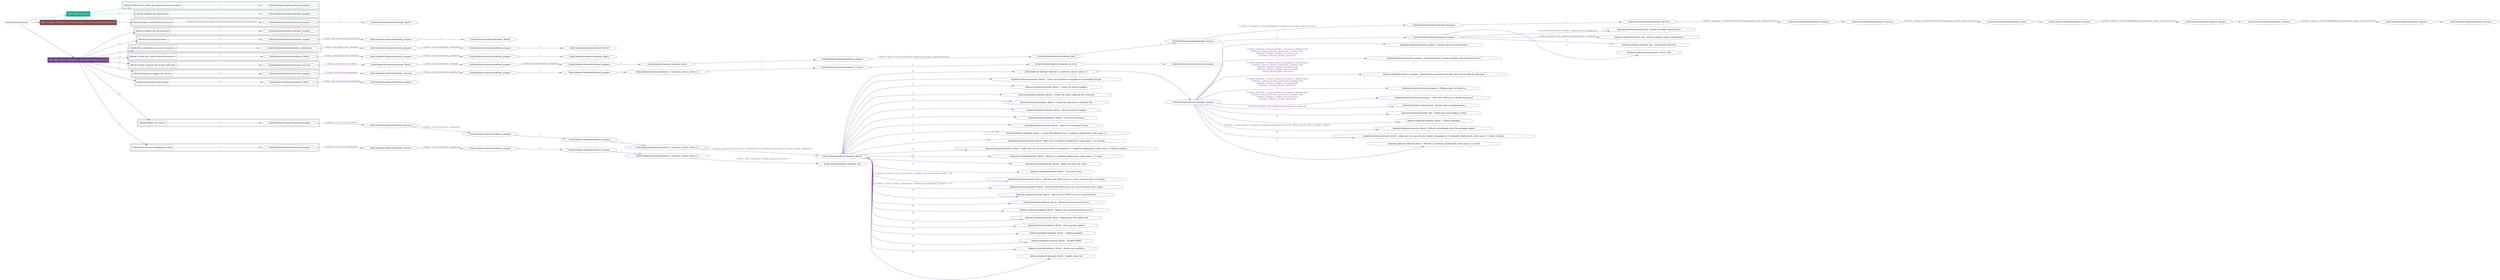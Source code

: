 digraph {
	graph [concentrate=true ordering=in rankdir=LR ratio=fill]
	edge [esep=5 sep=10]
	"kubeinit/playbook.yml" [id=root_node style=dotted]
	play_6e922976 [label="Play: Initial setup (1)" color="#20ac8f" fontcolor="#ffffff" id=play_6e922976 shape=box style=filled tooltip=localhost]
	"kubeinit/playbook.yml" -> play_6e922976 [label="1 " color="#20ac8f" fontcolor="#20ac8f" id=edge_99ef2853 labeltooltip="1 " tooltip="1 "]
	subgraph "kubeinit.kubeinit.kubeinit_prepare" {
		role_943be19f [label="[role] kubeinit.kubeinit.kubeinit_prepare" color="#20ac8f" id=role_943be19f tooltip="kubeinit.kubeinit.kubeinit_prepare"]
	}
	subgraph "kubeinit.kubeinit.kubeinit_prepare" {
		role_2e7839a4 [label="[role] kubeinit.kubeinit.kubeinit_prepare" color="#20ac8f" id=role_2e7839a4 tooltip="kubeinit.kubeinit.kubeinit_prepare"]
	}
	subgraph "Play: Initial setup (1)" {
		play_6e922976 -> block_184751eb [label=1 color="#20ac8f" fontcolor="#20ac8f" id=edge_eb01bc62 labeltooltip=1 tooltip=1]
		subgraph cluster_block_184751eb {
			block_184751eb [label="[block] Gather facts about the deployment environment" color="#20ac8f" id=block_184751eb labeltooltip="Gather facts about the deployment environment" shape=box tooltip="Gather facts about the deployment environment"]
			block_184751eb -> role_943be19f [label="1 " color="#20ac8f" fontcolor="#20ac8f" id=edge_c6c9b886 labeltooltip="1 " tooltip="1 "]
		}
		play_6e922976 -> block_77b55faa [label=2 color="#20ac8f" fontcolor="#20ac8f" id=edge_4e0ccf25 labeltooltip=2 tooltip=2]
		subgraph cluster_block_77b55faa {
			block_77b55faa [label="[block] Prepare the hypervisors" color="#20ac8f" id=block_77b55faa labeltooltip="Prepare the hypervisors" shape=box tooltip="Prepare the hypervisors"]
			block_77b55faa -> role_2e7839a4 [label="1 " color="#20ac8f" fontcolor="#20ac8f" id=edge_645a865d labeltooltip="1 " tooltip="1 "]
		}
	}
	play_196e9cfd [label="Play: Prepare all hypervisor hosts to deploy service and cluster nodes (0)" color="#844849" fontcolor="#ffffff" id=play_196e9cfd shape=box style=filled tooltip="Play: Prepare all hypervisor hosts to deploy service and cluster nodes (0)"]
	"kubeinit/playbook.yml" -> play_196e9cfd [label="2 " color="#844849" fontcolor="#844849" id=edge_38e493a5 labeltooltip="2 " tooltip="2 "]
	subgraph "kubeinit.kubeinit.kubeinit_libvirt" {
		role_e6c2c288 [label="[role] kubeinit.kubeinit.kubeinit_libvirt" color="#844849" id=role_e6c2c288 tooltip="kubeinit.kubeinit.kubeinit_libvirt"]
	}
	subgraph "kubeinit.kubeinit.kubeinit_prepare" {
		role_31241cce [label="[role] kubeinit.kubeinit.kubeinit_prepare" color="#844849" id=role_31241cce tooltip="kubeinit.kubeinit.kubeinit_prepare"]
		role_31241cce -> role_e6c2c288 [label="1 " color="#844849" fontcolor="#844849" id=edge_aadf2772 labeltooltip="1 " tooltip="1 "]
	}
	subgraph "Play: Prepare all hypervisor hosts to deploy service and cluster nodes (0)" {
		play_196e9cfd -> block_b2a667b3 [label=1 color="#844849" fontcolor="#844849" id=edge_8109d5ec labeltooltip=1 tooltip=1]
		subgraph cluster_block_b2a667b3 {
			block_b2a667b3 [label="[block] Prepare individual hypervisors" color="#844849" id=block_b2a667b3 labeltooltip="Prepare individual hypervisors" shape=box tooltip="Prepare individual hypervisors"]
			block_b2a667b3 -> role_31241cce [label="1 [when: inventory_hostname in hostvars['kubeinit-facts'].hypervisors]" color="#844849" fontcolor="#844849" id=edge_a0a4d780 labeltooltip="1 [when: inventory_hostname in hostvars['kubeinit-facts'].hypervisors]" tooltip="1 [when: inventory_hostname in hostvars['kubeinit-facts'].hypervisors]"]
		}
	}
	play_c7e87108 [label="Play: Run cluster deployment on prepared hypervisors (1)" color="#6e428a" fontcolor="#ffffff" id=play_c7e87108 shape=box style=filled tooltip=localhost]
	"kubeinit/playbook.yml" -> play_c7e87108 [label="3 " color="#6e428a" fontcolor="#6e428a" id=edge_8cef19cc labeltooltip="3 " tooltip="3 "]
	subgraph "kubeinit.kubeinit.kubeinit_prepare" {
		role_848f9ad0 [label="[role] kubeinit.kubeinit.kubeinit_prepare" color="#6e428a" id=role_848f9ad0 tooltip="kubeinit.kubeinit.kubeinit_prepare"]
	}
	subgraph "kubeinit.kubeinit.kubeinit_libvirt" {
		role_c608c133 [label="[role] kubeinit.kubeinit.kubeinit_libvirt" color="#6e428a" id=role_c608c133 tooltip="kubeinit.kubeinit.kubeinit_libvirt"]
	}
	subgraph "kubeinit.kubeinit.kubeinit_prepare" {
		role_453f2c9b [label="[role] kubeinit.kubeinit.kubeinit_prepare" color="#6e428a" id=role_453f2c9b tooltip="kubeinit.kubeinit.kubeinit_prepare"]
		role_453f2c9b -> role_c608c133 [label="1 " color="#6e428a" fontcolor="#6e428a" id=edge_225deff1 labeltooltip="1 " tooltip="1 "]
	}
	subgraph "kubeinit.kubeinit.kubeinit_prepare" {
		role_f328901e [label="[role] kubeinit.kubeinit.kubeinit_prepare" color="#6e428a" id=role_f328901e tooltip="kubeinit.kubeinit.kubeinit_prepare"]
		role_f328901e -> role_453f2c9b [label="1 [when: not environment_prepared]" color="#6e428a" fontcolor="#6e428a" id=edge_f227ac38 labeltooltip="1 [when: not environment_prepared]" tooltip="1 [when: not environment_prepared]"]
	}
	subgraph "kubeinit.kubeinit.kubeinit_libvirt" {
		role_19a63e91 [label="[role] kubeinit.kubeinit.kubeinit_libvirt" color="#6e428a" id=role_19a63e91 tooltip="kubeinit.kubeinit.kubeinit_libvirt"]
	}
	subgraph "kubeinit.kubeinit.kubeinit_prepare" {
		role_8d9b58c1 [label="[role] kubeinit.kubeinit.kubeinit_prepare" color="#6e428a" id=role_8d9b58c1 tooltip="kubeinit.kubeinit.kubeinit_prepare"]
		role_8d9b58c1 -> role_19a63e91 [label="1 " color="#6e428a" fontcolor="#6e428a" id=edge_55e77f95 labeltooltip="1 " tooltip="1 "]
	}
	subgraph "kubeinit.kubeinit.kubeinit_prepare" {
		role_7139e989 [label="[role] kubeinit.kubeinit.kubeinit_prepare" color="#6e428a" id=role_7139e989 tooltip="kubeinit.kubeinit.kubeinit_prepare"]
		role_7139e989 -> role_8d9b58c1 [label="1 [when: not environment_prepared]" color="#6e428a" fontcolor="#6e428a" id=edge_f0a1022d labeltooltip="1 [when: not environment_prepared]" tooltip="1 [when: not environment_prepared]"]
	}
	subgraph "kubeinit.kubeinit.kubeinit_validations" {
		role_f25f749e [label="[role] kubeinit.kubeinit.kubeinit_validations" color="#6e428a" id=role_f25f749e tooltip="kubeinit.kubeinit.kubeinit_validations"]
		role_f25f749e -> role_7139e989 [label="1 [when: not hypervisors_cleaned]" color="#6e428a" fontcolor="#6e428a" id=edge_edf904a9 labeltooltip="1 [when: not hypervisors_cleaned]" tooltip="1 [when: not hypervisors_cleaned]"]
	}
	subgraph "kubeinit.kubeinit.kubeinit_libvirt" {
		role_01fcea4b [label="[role] kubeinit.kubeinit.kubeinit_libvirt" color="#6e428a" id=role_01fcea4b tooltip="kubeinit.kubeinit.kubeinit_libvirt"]
	}
	subgraph "kubeinit.kubeinit.kubeinit_prepare" {
		role_a10194c9 [label="[role] kubeinit.kubeinit.kubeinit_prepare" color="#6e428a" id=role_a10194c9 tooltip="kubeinit.kubeinit.kubeinit_prepare"]
		role_a10194c9 -> role_01fcea4b [label="1 " color="#6e428a" fontcolor="#6e428a" id=edge_93045a71 labeltooltip="1 " tooltip="1 "]
	}
	subgraph "kubeinit.kubeinit.kubeinit_prepare" {
		role_11a49ea3 [label="[role] kubeinit.kubeinit.kubeinit_prepare" color="#6e428a" id=role_11a49ea3 tooltip="kubeinit.kubeinit.kubeinit_prepare"]
		role_11a49ea3 -> role_a10194c9 [label="1 [when: not environment_prepared]" color="#6e428a" fontcolor="#6e428a" id=edge_7416976d labeltooltip="1 [when: not environment_prepared]" tooltip="1 [when: not environment_prepared]"]
	}
	subgraph "kubeinit.kubeinit.kubeinit_libvirt" {
		role_9e933ebf [label="[role] kubeinit.kubeinit.kubeinit_libvirt" color="#6e428a" id=role_9e933ebf tooltip="kubeinit.kubeinit.kubeinit_libvirt"]
		role_9e933ebf -> role_11a49ea3 [label="1 [when: not hypervisors_cleaned]" color="#6e428a" fontcolor="#6e428a" id=edge_f98d22d7 labeltooltip="1 [when: not hypervisors_cleaned]" tooltip="1 [when: not hypervisors_cleaned]"]
	}
	subgraph "kubeinit.kubeinit.kubeinit_services" {
		role_d06e2b2e [label="[role] kubeinit.kubeinit.kubeinit_services" color="#6e428a" id=role_d06e2b2e tooltip="kubeinit.kubeinit.kubeinit_services"]
	}
	subgraph "kubeinit.kubeinit.kubeinit_registry" {
		role_a69a74c1 [label="[role] kubeinit.kubeinit.kubeinit_registry" color="#6e428a" id=role_a69a74c1 tooltip="kubeinit.kubeinit.kubeinit_registry"]
		role_a69a74c1 -> role_d06e2b2e [label="1 " color="#6e428a" fontcolor="#6e428a" id=edge_e9377030 labeltooltip="1 " tooltip="1 "]
	}
	subgraph "kubeinit.kubeinit.kubeinit_services" {
		role_d280a443 [label="[role] kubeinit.kubeinit.kubeinit_services" color="#6e428a" id=role_d280a443 tooltip="kubeinit.kubeinit.kubeinit_services"]
		role_d280a443 -> role_a69a74c1 [label="1 [when: 'registry' in hostvars[kubeinit_deployment_node_name].services]" color="#6e428a" fontcolor="#6e428a" id=edge_a4d29993 labeltooltip="1 [when: 'registry' in hostvars[kubeinit_deployment_node_name].services]" tooltip="1 [when: 'registry' in hostvars[kubeinit_deployment_node_name].services]"]
	}
	subgraph "kubeinit.kubeinit.kubeinit_apache" {
		role_dd4d7d06 [label="[role] kubeinit.kubeinit.kubeinit_apache" color="#6e428a" id=role_dd4d7d06 tooltip="kubeinit.kubeinit.kubeinit_apache"]
		role_dd4d7d06 -> role_d280a443 [label="1 " color="#6e428a" fontcolor="#6e428a" id=edge_dbf144b7 labeltooltip="1 " tooltip="1 "]
	}
	subgraph "kubeinit.kubeinit.kubeinit_services" {
		role_0b555bf0 [label="[role] kubeinit.kubeinit.kubeinit_services" color="#6e428a" id=role_0b555bf0 tooltip="kubeinit.kubeinit.kubeinit_services"]
		role_0b555bf0 -> role_dd4d7d06 [label="1 [when: 'apache' in hostvars[kubeinit_deployment_node_name].services]" color="#6e428a" fontcolor="#6e428a" id=edge_7f3354c1 labeltooltip="1 [when: 'apache' in hostvars[kubeinit_deployment_node_name].services]" tooltip="1 [when: 'apache' in hostvars[kubeinit_deployment_node_name].services]"]
	}
	subgraph "kubeinit.kubeinit.kubeinit_nexus" {
		role_80b5d943 [label="[role] kubeinit.kubeinit.kubeinit_nexus" color="#6e428a" id=role_80b5d943 tooltip="kubeinit.kubeinit.kubeinit_nexus"]
		role_80b5d943 -> role_0b555bf0 [label="1 " color="#6e428a" fontcolor="#6e428a" id=edge_7e706093 labeltooltip="1 " tooltip="1 "]
	}
	subgraph "kubeinit.kubeinit.kubeinit_services" {
		role_76536818 [label="[role] kubeinit.kubeinit.kubeinit_services" color="#6e428a" id=role_76536818 tooltip="kubeinit.kubeinit.kubeinit_services"]
		role_76536818 -> role_80b5d943 [label="1 [when: 'nexus' in hostvars[kubeinit_deployment_node_name].services]" color="#6e428a" fontcolor="#6e428a" id=edge_c98fe6f8 labeltooltip="1 [when: 'nexus' in hostvars[kubeinit_deployment_node_name].services]" tooltip="1 [when: 'nexus' in hostvars[kubeinit_deployment_node_name].services]"]
	}
	subgraph "kubeinit.kubeinit.kubeinit_haproxy" {
		role_89263b62 [label="[role] kubeinit.kubeinit.kubeinit_haproxy" color="#6e428a" id=role_89263b62 tooltip="kubeinit.kubeinit.kubeinit_haproxy"]
		role_89263b62 -> role_76536818 [label="1 " color="#6e428a" fontcolor="#6e428a" id=edge_af195d27 labeltooltip="1 " tooltip="1 "]
	}
	subgraph "kubeinit.kubeinit.kubeinit_services" {
		role_6e559a28 [label="[role] kubeinit.kubeinit.kubeinit_services" color="#6e428a" id=role_6e559a28 tooltip="kubeinit.kubeinit.kubeinit_services"]
		role_6e559a28 -> role_89263b62 [label="1 [when: 'haproxy' in hostvars[kubeinit_deployment_node_name].services]" color="#6e428a" fontcolor="#6e428a" id=edge_4938a8ca labeltooltip="1 [when: 'haproxy' in hostvars[kubeinit_deployment_node_name].services]" tooltip="1 [when: 'haproxy' in hostvars[kubeinit_deployment_node_name].services]"]
	}
	subgraph "kubeinit.kubeinit.kubeinit_dnsmasq" {
		role_83258e93 [label="[role] kubeinit.kubeinit.kubeinit_dnsmasq" color="#6e428a" id=role_83258e93 tooltip="kubeinit.kubeinit.kubeinit_dnsmasq"]
		role_83258e93 -> role_6e559a28 [label="1 " color="#6e428a" fontcolor="#6e428a" id=edge_22f54e9d labeltooltip="1 " tooltip="1 "]
	}
	subgraph "kubeinit.kubeinit.kubeinit_services" {
		role_9539c9f3 [label="[role] kubeinit.kubeinit.kubeinit_services" color="#6e428a" id=role_9539c9f3 tooltip="kubeinit.kubeinit.kubeinit_services"]
		role_9539c9f3 -> role_83258e93 [label="1 [when: 'dnsmasq' in hostvars[kubeinit_deployment_node_name].services]" color="#6e428a" fontcolor="#6e428a" id=edge_ce299367 labeltooltip="1 [when: 'dnsmasq' in hostvars[kubeinit_deployment_node_name].services]" tooltip="1 [when: 'dnsmasq' in hostvars[kubeinit_deployment_node_name].services]"]
	}
	subgraph "kubeinit.kubeinit.kubeinit_bind" {
		role_b2cd23a3 [label="[role] kubeinit.kubeinit.kubeinit_bind" color="#6e428a" id=role_b2cd23a3 tooltip="kubeinit.kubeinit.kubeinit_bind"]
		role_b2cd23a3 -> role_9539c9f3 [label="1 " color="#6e428a" fontcolor="#6e428a" id=edge_7cffd098 labeltooltip="1 " tooltip="1 "]
	}
	subgraph "kubeinit.kubeinit.kubeinit_prepare" {
		role_c34ab388 [label="[role] kubeinit.kubeinit.kubeinit_prepare" color="#6e428a" id=role_c34ab388 tooltip="kubeinit.kubeinit.kubeinit_prepare"]
		role_c34ab388 -> role_b2cd23a3 [label="1 [when: 'bind' in hostvars[kubeinit_deployment_node_name].services]" color="#6e428a" fontcolor="#6e428a" id=edge_1034724c labeltooltip="1 [when: 'bind' in hostvars[kubeinit_deployment_node_name].services]" tooltip="1 [when: 'bind' in hostvars[kubeinit_deployment_node_name].services]"]
	}
	subgraph "kubeinit.kubeinit.kubeinit_libvirt" {
		role_da582bdc [label="[role] kubeinit.kubeinit.kubeinit_libvirt" color="#6e428a" id=role_da582bdc tooltip="kubeinit.kubeinit.kubeinit_libvirt"]
		role_da582bdc -> role_c34ab388 [label="1 " color="#6e428a" fontcolor="#6e428a" id=edge_08e2cb72 labeltooltip="1 " tooltip="1 "]
	}
	subgraph "kubeinit.kubeinit.kubeinit_prepare" {
		role_7957fa93 [label="[role] kubeinit.kubeinit.kubeinit_prepare" color="#6e428a" id=role_7957fa93 tooltip="kubeinit.kubeinit.kubeinit_prepare"]
		role_7957fa93 -> role_da582bdc [label="1 " color="#6e428a" fontcolor="#6e428a" id=edge_8079f6a7 labeltooltip="1 " tooltip="1 "]
	}
	subgraph "kubeinit.kubeinit.kubeinit_prepare" {
		role_78b0e2c5 [label="[role] kubeinit.kubeinit.kubeinit_prepare" color="#6e428a" id=role_78b0e2c5 tooltip="kubeinit.kubeinit.kubeinit_prepare"]
		role_78b0e2c5 -> role_7957fa93 [label="1 [when: not environment_prepared]" color="#6e428a" fontcolor="#6e428a" id=edge_7492674f labeltooltip="1 [when: not environment_prepared]" tooltip="1 [when: not environment_prepared]"]
	}
	subgraph "kubeinit.kubeinit.kubeinit_libvirt" {
		role_a765d0d9 [label="[role] kubeinit.kubeinit.kubeinit_libvirt" color="#6e428a" id=role_a765d0d9 tooltip="kubeinit.kubeinit.kubeinit_libvirt"]
		role_a765d0d9 -> role_78b0e2c5 [label="1 [when: not hypervisors_cleaned]" color="#6e428a" fontcolor="#6e428a" id=edge_b23ee1fe labeltooltip="1 [when: not hypervisors_cleaned]" tooltip="1 [when: not hypervisors_cleaned]"]
	}
	subgraph "kubeinit.kubeinit.kubeinit_services" {
		role_4304883b [label="[role] kubeinit.kubeinit.kubeinit_services" color="#6e428a" id=role_4304883b tooltip="kubeinit.kubeinit.kubeinit_services"]
		role_4304883b -> role_a765d0d9 [label="1 [when: not network_created]" color="#6e428a" fontcolor="#6e428a" id=edge_b0707abb labeltooltip="1 [when: not network_created]" tooltip="1 [when: not network_created]"]
	}
	subgraph "kubeinit.kubeinit.kubeinit_prepare" {
		role_713d3ac5 [label="[role] kubeinit.kubeinit.kubeinit_prepare" color="#6e428a" id=role_713d3ac5 tooltip="kubeinit.kubeinit.kubeinit_prepare"]
	}
	subgraph "kubeinit.kubeinit.kubeinit_services" {
		role_0d9daacb [label="[role] kubeinit.kubeinit.kubeinit_services" color="#6e428a" id=role_0d9daacb tooltip="kubeinit.kubeinit.kubeinit_services"]
		role_0d9daacb -> role_713d3ac5 [label="1 " color="#6e428a" fontcolor="#6e428a" id=edge_eabe11c6 labeltooltip="1 " tooltip="1 "]
	}
	subgraph "kubeinit.kubeinit.kubeinit_services" {
		role_37f6356f [label="[role] kubeinit.kubeinit.kubeinit_services" color="#6e428a" id=role_37f6356f tooltip="kubeinit.kubeinit.kubeinit_services"]
		role_37f6356f -> role_0d9daacb [label="1 " color="#6e428a" fontcolor="#6e428a" id=edge_e3cadde0 labeltooltip="1 " tooltip="1 "]
	}
	subgraph "kubeinit.kubeinit.kubeinit_{{ kubeinit_cluster_distro }}" {
		role_e816b5ba [label="[role] kubeinit.kubeinit.kubeinit_{{ kubeinit_cluster_distro }}" color="#6e428a" id=role_e816b5ba tooltip="kubeinit.kubeinit.kubeinit_{{ kubeinit_cluster_distro }}"]
		role_e816b5ba -> role_37f6356f [label="1 " color="#6e428a" fontcolor="#6e428a" id=edge_0c3e5865 labeltooltip="1 " tooltip="1 "]
	}
	subgraph "kubeinit.kubeinit.kubeinit_prepare" {
		role_37851c25 [label="[role] kubeinit.kubeinit.kubeinit_prepare" color="#6e428a" id=role_37851c25 tooltip="kubeinit.kubeinit.kubeinit_prepare"]
		role_37851c25 -> role_e816b5ba [label="1 " color="#6e428a" fontcolor="#6e428a" id=edge_b4a4240e labeltooltip="1 " tooltip="1 "]
	}
	subgraph "kubeinit.kubeinit.kubeinit_prepare" {
		role_4046a0b8 [label="[role] kubeinit.kubeinit.kubeinit_prepare" color="#6e428a" id=role_4046a0b8 tooltip="kubeinit.kubeinit.kubeinit_prepare"]
		role_4046a0b8 -> role_37851c25 [label="1 " color="#6e428a" fontcolor="#6e428a" id=edge_76208cd9 labeltooltip="1 " tooltip="1 "]
	}
	subgraph "kubeinit.kubeinit.kubeinit_services" {
		role_7b5f2282 [label="[role] kubeinit.kubeinit.kubeinit_services" color="#6e428a" id=role_7b5f2282 tooltip="kubeinit.kubeinit.kubeinit_services"]
		role_7b5f2282 -> role_4046a0b8 [label="1 [when: not environment_prepared]" color="#6e428a" fontcolor="#6e428a" id=edge_2e22fcbd labeltooltip="1 [when: not environment_prepared]" tooltip="1 [when: not environment_prepared]"]
	}
	subgraph "kubeinit.kubeinit.kubeinit_prepare" {
		role_cab6a004 [label="[role] kubeinit.kubeinit.kubeinit_prepare" color="#6e428a" id=role_cab6a004 tooltip="kubeinit.kubeinit.kubeinit_prepare"]
		role_cab6a004 -> role_7b5f2282 [label="1 [when: not services_prepared]" color="#6e428a" fontcolor="#6e428a" id=edge_ec32e227 labeltooltip="1 [when: not services_prepared]" tooltip="1 [when: not services_prepared]"]
	}
	subgraph "kubeinit.kubeinit.kubeinit_prepare" {
		role_cd3e8de2 [label="[role] kubeinit.kubeinit.kubeinit_prepare" color="#6e428a" id=role_cd3e8de2 tooltip="kubeinit.kubeinit.kubeinit_prepare"]
	}
	subgraph "kubeinit.kubeinit.kubeinit_libvirt" {
		role_974893a9 [label="[role] kubeinit.kubeinit.kubeinit_libvirt" color="#6e428a" id=role_974893a9 tooltip="kubeinit.kubeinit.kubeinit_libvirt"]
		role_974893a9 -> role_cd3e8de2 [label="1 [when: not environment_prepared]" color="#6e428a" fontcolor="#6e428a" id=edge_2f3f6699 labeltooltip="1 [when: not environment_prepared]" tooltip="1 [when: not environment_prepared]"]
	}
	subgraph "kubeinit.kubeinit.kubeinit_prepare" {
		role_504464cf [label="[role] kubeinit.kubeinit.kubeinit_prepare" color="#6e428a" id=role_504464cf tooltip="kubeinit.kubeinit.kubeinit_prepare"]
		task_d83c9b33 [label="kubeinit.kubeinit.kubeinit_kid : Install controller requirements" color="#6e428a" id=task_d83c9b33 shape=octagon tooltip="kubeinit.kubeinit.kubeinit_kid : Install controller requirements"]
		role_504464cf -> task_d83c9b33 [label="1 [when: kubeinit_kid_controller_dependencies is defined]" color="#6e428a" fontcolor="#6e428a" id=edge_15a34d0e labeltooltip="1 [when: kubeinit_kid_controller_dependencies is defined]" tooltip="1 [when: kubeinit_kid_controller_dependencies is defined]"]
		task_5a04e2ce [label="kubeinit.kubeinit.kubeinit_kid : Install compute nodes requirements" color="#6e428a" id=task_5a04e2ce shape=octagon tooltip="kubeinit.kubeinit.kubeinit_kid : Install compute nodes requirements"]
		role_504464cf -> task_5a04e2ce [label="2 [when: kubeinit_kid_compute_dependencies is defined]" color="#6e428a" fontcolor="#6e428a" id=edge_fead142f labeltooltip="2 [when: kubeinit_kid_compute_dependencies is defined]" tooltip="2 [when: kubeinit_kid_compute_dependencies is defined]"]
		task_134292a8 [label="kubeinit.kubeinit.kubeinit_kid : Create kube directory" color="#6e428a" id=task_134292a8 shape=octagon tooltip="kubeinit.kubeinit.kubeinit_kid : Create kube directory"]
		role_504464cf -> task_134292a8 [label="3 " color="#6e428a" fontcolor="#6e428a" id=edge_68a89b43 labeltooltip="3 " tooltip="3 "]
		task_bc84ba46 [label="kubeinit.kubeinit.kubeinit_kid : Touch a file" color="#6e428a" id=task_bc84ba46 shape=octagon tooltip="kubeinit.kubeinit.kubeinit_kid : Touch a file"]
		role_504464cf -> task_bc84ba46 [label="4 " color="#6e428a" fontcolor="#6e428a" id=edge_59d07ee8 labeltooltip="4 " tooltip="4 "]
	}
	subgraph "kubeinit.kubeinit.kubeinit_prepare" {
		role_0e4e5b3d [label="[role] kubeinit.kubeinit.kubeinit_prepare" color="#6e428a" id=role_0e4e5b3d tooltip="kubeinit.kubeinit.kubeinit_prepare"]
		task_26b9b997 [label="kubeinit.kubeinit.kubeinit_prepare : Install common requirements" color="#6e428a" id=task_26b9b997 shape=octagon tooltip="kubeinit.kubeinit.kubeinit_prepare : Install common requirements"]
		role_0e4e5b3d -> task_26b9b997 [label="1 " color="#6e428a" fontcolor="#6e428a" id=edge_f36d72e6 labeltooltip="1 " tooltip="1 "]
		task_1d3e5172 [label="kubeinit.kubeinit.kubeinit_prepare : Check if kubeinit_common_docker_password path exists" color="#6e428a" id=task_1d3e5172 shape=octagon tooltip="kubeinit.kubeinit.kubeinit_prepare : Check if kubeinit_common_docker_password path exists"]
		role_0e4e5b3d -> task_1d3e5172 [label="2 [when: kubeinit_common_docker_username is defined and
kubeinit_common_docker_password is defined and
kubeinit_common_docker_username and
kubeinit_common_docker_password
]" color="#6e428a" fontcolor="#6e428a" id=edge_8d2d5b9e labeltooltip="2 [when: kubeinit_common_docker_username is defined and
kubeinit_common_docker_password is defined and
kubeinit_common_docker_username and
kubeinit_common_docker_password
]" tooltip="2 [when: kubeinit_common_docker_username is defined and
kubeinit_common_docker_password is defined and
kubeinit_common_docker_username and
kubeinit_common_docker_password
]"]
		task_fdaa6a20 [label="kubeinit.kubeinit.kubeinit_prepare : Read docker password from file when the variable has the path" color="#6e428a" id=task_fdaa6a20 shape=octagon tooltip="kubeinit.kubeinit.kubeinit_prepare : Read docker password from file when the variable has the path"]
		role_0e4e5b3d -> task_fdaa6a20 [label="3 [when: kubeinit_common_docker_username is defined and
kubeinit_common_docker_password is defined and
kubeinit_common_docker_username and
kubeinit_common_docker_password and
_result_passwordfile.stat.exists
]" color="#6e428a" fontcolor="#6e428a" id=edge_a5192345 labeltooltip="3 [when: kubeinit_common_docker_username is defined and
kubeinit_common_docker_password is defined and
kubeinit_common_docker_username and
kubeinit_common_docker_password and
_result_passwordfile.stat.exists
]" tooltip="3 [when: kubeinit_common_docker_username is defined and
kubeinit_common_docker_password is defined and
kubeinit_common_docker_username and
kubeinit_common_docker_password and
_result_passwordfile.stat.exists
]"]
		task_1ccac67c [label="kubeinit.kubeinit.kubeinit_prepare : Podman login to docker.io" color="#6e428a" id=task_1ccac67c shape=octagon tooltip="kubeinit.kubeinit.kubeinit_prepare : Podman login to docker.io"]
		role_0e4e5b3d -> task_1ccac67c [label="4 [when: kubeinit_common_docker_username is defined and
kubeinit_common_docker_password is defined and
kubeinit_common_docker_username and
kubeinit_common_docker_password
]" color="#6e428a" fontcolor="#6e428a" id=edge_1704dac9 labeltooltip="4 [when: kubeinit_common_docker_username is defined and
kubeinit_common_docker_password is defined and
kubeinit_common_docker_username and
kubeinit_common_docker_password
]" tooltip="4 [when: kubeinit_common_docker_username is defined and
kubeinit_common_docker_password is defined and
kubeinit_common_docker_username and
kubeinit_common_docker_password
]"]
		task_0780299c [label="kubeinit.kubeinit.kubeinit_prepare : Clear any reference to docker password" color="#6e428a" id=task_0780299c shape=octagon tooltip="kubeinit.kubeinit.kubeinit_prepare : Clear any reference to docker password"]
		role_0e4e5b3d -> task_0780299c [label="5 [when: kubeinit_common_docker_username is defined and
kubeinit_common_docker_password is defined and
kubeinit_common_docker_username and
kubeinit_common_docker_password
]" color="#6e428a" fontcolor="#6e428a" id=edge_c022499f labeltooltip="5 [when: kubeinit_common_docker_username is defined and
kubeinit_common_docker_password is defined and
kubeinit_common_docker_username and
kubeinit_common_docker_password
]" tooltip="5 [when: kubeinit_common_docker_username is defined and
kubeinit_common_docker_password is defined and
kubeinit_common_docker_username and
kubeinit_common_docker_password
]"]
		task_df9ae3a2 [label="kubeinit.kubeinit.kubeinit_kid : Install common requirements" color="#6e428a" id=task_df9ae3a2 shape=octagon tooltip="kubeinit.kubeinit.kubeinit_kid : Install common requirements"]
		role_0e4e5b3d -> task_df9ae3a2 [label="6 [when: kubeinit_kid_common_dependencies is defined]" color="#6e428a" fontcolor="#6e428a" id=edge_6e001b1a labeltooltip="6 [when: kubeinit_kid_common_dependencies is defined]" tooltip="6 [when: kubeinit_kid_common_dependencies is defined]"]
		task_3a0a9749 [label="kubeinit.kubeinit.kubeinit_kid : Enable and start podman.socket" color="#6e428a" id=task_3a0a9749 shape=octagon tooltip="kubeinit.kubeinit.kubeinit_kid : Enable and start podman.socket"]
		role_0e4e5b3d -> task_3a0a9749 [label="7 " color="#6e428a" fontcolor="#6e428a" id=edge_165674ba labeltooltip="7 " tooltip="7 "]
		task_166e1bf7 [label="kubeinit.kubeinit.kubeinit_libvirt : Update packages" color="#6e428a" id=task_166e1bf7 shape=octagon tooltip="kubeinit.kubeinit.kubeinit_libvirt : Update packages"]
		role_0e4e5b3d -> task_166e1bf7 [label="8 " color="#6e428a" fontcolor="#6e428a" id=edge_414b107f labeltooltip="8 " tooltip="8 "]
		task_29f2e5ce [label="kubeinit.kubeinit.kubeinit_libvirt : Reboot immediately after the package update" color="#6e428a" id=task_29f2e5ce shape=octagon tooltip="kubeinit.kubeinit.kubeinit_libvirt : Reboot immediately after the package update"]
		role_0e4e5b3d -> task_29f2e5ce [label="9 [when: _result_update_packages is changed and kubeinit_libvirt_reboot_guests_after_package_update]" color="#6e428a" fontcolor="#6e428a" id=edge_33dae76f labeltooltip="9 [when: _result_update_packages is changed and kubeinit_libvirt_reboot_guests_after_package_update]" tooltip="9 [when: _result_update_packages is changed and kubeinit_libvirt_reboot_guests_after_package_update]"]
		task_71185931 [label="kubeinit.kubeinit.kubeinit_libvirt : make sure we can execute remote commands in {{ kubeinit_deployment_node_name }} before continue" color="#6e428a" id=task_71185931 shape=octagon tooltip="kubeinit.kubeinit.kubeinit_libvirt : make sure we can execute remote commands in {{ kubeinit_deployment_node_name }} before continue"]
		role_0e4e5b3d -> task_71185931 [label="10 " color="#6e428a" fontcolor="#6e428a" id=edge_521fd9c9 labeltooltip="10 " tooltip="10 "]
		task_e5837ae1 [label="kubeinit.kubeinit.kubeinit_libvirt : Wait for {{ kubeinit_deployment_node_name }} to boot" color="#6e428a" id=task_e5837ae1 shape=octagon tooltip="kubeinit.kubeinit.kubeinit_libvirt : Wait for {{ kubeinit_deployment_node_name }} to boot"]
		role_0e4e5b3d -> task_e5837ae1 [label="11 " color="#6e428a" fontcolor="#6e428a" id=edge_03848db0 labeltooltip="11 " tooltip="11 "]
		role_0e4e5b3d -> role_504464cf [label="12 " color="#6e428a" fontcolor="#6e428a" id=edge_7d199510 labeltooltip="12 " tooltip="12 "]
	}
	subgraph "kubeinit.kubeinit.kubeinit_{{ kubeinit_cluster_distro }}" {
		role_4b75ef34 [label="[role] kubeinit.kubeinit.kubeinit_{{ kubeinit_cluster_distro }}" color="#6e428a" id=role_4b75ef34 tooltip="kubeinit.kubeinit.kubeinit_{{ kubeinit_cluster_distro }}"]
		role_4b75ef34 -> role_0e4e5b3d [label="1 " color="#6e428a" fontcolor="#6e428a" id=edge_60255672 labeltooltip="1 " tooltip="1 "]
	}
	subgraph "kubeinit.kubeinit.kubeinit_libvirt" {
		role_0ef8c617 [label="[role] kubeinit.kubeinit.kubeinit_libvirt" color="#6e428a" id=role_0ef8c617 tooltip="kubeinit.kubeinit.kubeinit_libvirt"]
		task_c6fedfe2 [label="kubeinit.kubeinit.kubeinit_libvirt : Create the interfaces template for networking details" color="#6e428a" id=task_c6fedfe2 shape=octagon tooltip="kubeinit.kubeinit.kubeinit_libvirt : Create the interfaces template for networking details"]
		role_0ef8c617 -> task_c6fedfe2 [label="1 " color="#6e428a" fontcolor="#6e428a" id=edge_8f025731 labeltooltip="1 " tooltip="1 "]
		task_ff6ae23f [label="kubeinit.kubeinit.kubeinit_libvirt : Create the hosts template" color="#6e428a" id=task_ff6ae23f shape=octagon tooltip="kubeinit.kubeinit.kubeinit_libvirt : Create the hosts template"]
		role_0ef8c617 -> task_ff6ae23f [label="2 " color="#6e428a" fontcolor="#6e428a" id=edge_74a90363 labeltooltip="2 " tooltip="2 "]
		task_1f57c6b1 [label="kubeinit.kubeinit.kubeinit_libvirt : Create the main config file for cloud-init" color="#6e428a" id=task_1f57c6b1 shape=octagon tooltip="kubeinit.kubeinit.kubeinit_libvirt : Create the main config file for cloud-init"]
		role_0ef8c617 -> task_1f57c6b1 [label="3 " color="#6e428a" fontcolor="#6e428a" id=edge_f6326cf2 labeltooltip="3 " tooltip="3 "]
		task_e7552e67 [label="kubeinit.kubeinit.kubeinit_libvirt : Create the datasource cloud-init file" color="#6e428a" id=task_e7552e67 shape=octagon tooltip="kubeinit.kubeinit.kubeinit_libvirt : Create the datasource cloud-init file"]
		role_0ef8c617 -> task_e7552e67 [label="4 " color="#6e428a" fontcolor="#6e428a" id=edge_4a853857 labeltooltip="4 " tooltip="4 "]
		task_d349aae4 [label="kubeinit.kubeinit.kubeinit_libvirt : Remove old disk images" color="#6e428a" id=task_d349aae4 shape=octagon tooltip="kubeinit.kubeinit.kubeinit_libvirt : Remove old disk images"]
		role_0ef8c617 -> task_d349aae4 [label="5 " color="#6e428a" fontcolor="#6e428a" id=edge_47c428bc labeltooltip="5 " tooltip="5 "]
		task_5e8c77f1 [label="kubeinit.kubeinit.kubeinit_libvirt : Grow the partitions" color="#6e428a" id=task_5e8c77f1 shape=octagon tooltip="kubeinit.kubeinit.kubeinit_libvirt : Grow the partitions"]
		role_0ef8c617 -> task_5e8c77f1 [label="6 " color="#6e428a" fontcolor="#6e428a" id=edge_e28e2c56 labeltooltip="6 " tooltip="6 "]
		task_0ba46c2b [label="kubeinit.kubeinit.kubeinit_libvirt : Inject virt-customize assets" color="#6e428a" id=task_0ba46c2b shape=octagon tooltip="kubeinit.kubeinit.kubeinit_libvirt : Inject virt-customize assets"]
		role_0ef8c617 -> task_0ba46c2b [label="7 " color="#6e428a" fontcolor="#6e428a" id=edge_7fa7f786 labeltooltip="7 " tooltip="7 "]
		task_6c10b462 [label="kubeinit.kubeinit.kubeinit_libvirt : Create VM definition for {{ kubeinit_deployment_node_name }}" color="#6e428a" id=task_6c10b462 shape=octagon tooltip="kubeinit.kubeinit.kubeinit_libvirt : Create VM definition for {{ kubeinit_deployment_node_name }}"]
		role_0ef8c617 -> task_6c10b462 [label="8 " color="#6e428a" fontcolor="#6e428a" id=edge_576ce142 labeltooltip="8 " tooltip="8 "]
		task_3b864ed9 [label="kubeinit.kubeinit.kubeinit_libvirt : Wait until {{ kubeinit_deployment_node_name }} is running" color="#6e428a" id=task_3b864ed9 shape=octagon tooltip="kubeinit.kubeinit.kubeinit_libvirt : Wait until {{ kubeinit_deployment_node_name }} is running"]
		role_0ef8c617 -> task_3b864ed9 [label="9 " color="#6e428a" fontcolor="#6e428a" id=edge_0b9c190c labeltooltip="9 " tooltip="9 "]
		task_9879e579 [label="kubeinit.kubeinit.kubeinit_libvirt : make sure we can execute remote commands in {{ kubeinit_deployment_node_name }} before continue" color="#6e428a" id=task_9879e579 shape=octagon tooltip="kubeinit.kubeinit.kubeinit_libvirt : make sure we can execute remote commands in {{ kubeinit_deployment_node_name }} before continue"]
		role_0ef8c617 -> task_9879e579 [label="10 " color="#6e428a" fontcolor="#6e428a" id=edge_253a1242 labeltooltip="10 " tooltip="10 "]
		task_584d08b4 [label="kubeinit.kubeinit.kubeinit_libvirt : Wait for {{ kubeinit_deployment_node_name }} to boot" color="#6e428a" id=task_584d08b4 shape=octagon tooltip="kubeinit.kubeinit.kubeinit_libvirt : Wait for {{ kubeinit_deployment_node_name }} to boot"]
		role_0ef8c617 -> task_584d08b4 [label="11 " color="#6e428a" fontcolor="#6e428a" id=edge_e8fa6896 labeltooltip="11 " tooltip="11 "]
		task_8096ab19 [label="kubeinit.kubeinit.kubeinit_libvirt : Make sure base file exists" color="#6e428a" id=task_8096ab19 shape=octagon tooltip="kubeinit.kubeinit.kubeinit_libvirt : Make sure base file exists"]
		role_0ef8c617 -> task_8096ab19 [label="12 " color="#6e428a" fontcolor="#6e428a" id=edge_a1fba81d labeltooltip="12 " tooltip="12 "]
		task_43c21ef1 [label="kubeinit.kubeinit.kubeinit_libvirt : Get resolv lines" color="#6e428a" id=task_43c21ef1 shape=octagon tooltip="kubeinit.kubeinit.kubeinit_libvirt : Get resolv lines"]
		role_0ef8c617 -> task_43c21ef1 [label="13 " color="#6e428a" fontcolor="#6e428a" id=edge_f5712857 labeltooltip="13 " tooltip="13 "]
		task_f6f4b205 [label="kubeinit.kubeinit.kubeinit_libvirt : Add the local DNS server as a local resolver when not empty" color="#6e428a" id=task_f6f4b205 shape=octagon tooltip="kubeinit.kubeinit.kubeinit_libvirt : Add the local DNS server as a local resolver when not empty"]
		role_0ef8c617 -> task_f6f4b205 [label="14 [when: (_result_resolv_conf.content | b64decode).splitlines() | length > 0]" color="#6e428a" fontcolor="#6e428a" id=edge_e0024563 labeltooltip="14 [when: (_result_resolv_conf.content | b64decode).splitlines() | length > 0]" tooltip="14 [when: (_result_resolv_conf.content | b64decode).splitlines() | length > 0]"]
		task_3e498111 [label="kubeinit.kubeinit.kubeinit_libvirt : Add the local DNS server as a local resolver when empty" color="#6e428a" id=task_3e498111 shape=octagon tooltip="kubeinit.kubeinit.kubeinit_libvirt : Add the local DNS server as a local resolver when empty"]
		role_0ef8c617 -> task_3e498111 [label="15 [when: (_result_resolv_conf.content | b64decode).splitlines() | length == 0]" color="#6e428a" fontcolor="#6e428a" id=edge_36c93c77 labeltooltip="15 [when: (_result_resolv_conf.content | b64decode).splitlines() | length == 0]" tooltip="15 [when: (_result_resolv_conf.content | b64decode).splitlines() | length == 0]"]
		task_49870434 [label="kubeinit.kubeinit.kubeinit_libvirt : Add the local DNS server as a local resolver" color="#6e428a" id=task_49870434 shape=octagon tooltip="kubeinit.kubeinit.kubeinit_libvirt : Add the local DNS server as a local resolver"]
		role_0ef8c617 -> task_49870434 [label="16 " color="#6e428a" fontcolor="#6e428a" id=edge_31f47b4e labeltooltip="16 " tooltip="16 "]
		task_d0d550d3 [label="kubeinit.kubeinit.kubeinit_libvirt : Restart the resolvconf service" color="#6e428a" id=task_d0d550d3 shape=octagon tooltip="kubeinit.kubeinit.kubeinit_libvirt : Restart the resolvconf service"]
		role_0ef8c617 -> task_d0d550d3 [label="17 " color="#6e428a" fontcolor="#6e428a" id=edge_149d8126 labeltooltip="17 " tooltip="17 "]
		task_d8b13991 [label="kubeinit.kubeinit.kubeinit_libvirt : Restart the systemd-resolved service" color="#6e428a" id=task_d8b13991 shape=octagon tooltip="kubeinit.kubeinit.kubeinit_libvirt : Restart the systemd-resolved service"]
		role_0ef8c617 -> task_d8b13991 [label="18 " color="#6e428a" fontcolor="#6e428a" id=edge_7e8f7527 labeltooltip="18 " tooltip="18 "]
		task_c35c1160 [label="kubeinit.kubeinit.kubeinit_libvirt : Regenerate the resolv.conf" color="#6e428a" id=task_c35c1160 shape=octagon tooltip="kubeinit.kubeinit.kubeinit_libvirt : Regenerate the resolv.conf"]
		role_0ef8c617 -> task_c35c1160 [label="19 " color="#6e428a" fontcolor="#6e428a" id=edge_598e5f5c labeltooltip="19 " tooltip="19 "]
		task_b1764b99 [label="kubeinit.kubeinit.kubeinit_libvirt : Force apt-get update" color="#6e428a" id=task_b1764b99 shape=octagon tooltip="kubeinit.kubeinit.kubeinit_libvirt : Force apt-get update"]
		role_0ef8c617 -> task_b1764b99 [label="20 " color="#6e428a" fontcolor="#6e428a" id=edge_eb9efb81 labeltooltip="20 " tooltip="20 "]
		task_1ced9f98 [label="kubeinit.kubeinit.kubeinit_libvirt : Update packages" color="#6e428a" id=task_1ced9f98 shape=octagon tooltip="kubeinit.kubeinit.kubeinit_libvirt : Update packages"]
		role_0ef8c617 -> task_1ced9f98 [label="21 " color="#6e428a" fontcolor="#6e428a" id=edge_d5ac40a8 labeltooltip="21 " tooltip="21 "]
		task_1a85e2b9 [label="kubeinit.kubeinit.kubeinit_libvirt : Disable SWAP" color="#6e428a" id=task_1a85e2b9 shape=octagon tooltip="kubeinit.kubeinit.kubeinit_libvirt : Disable SWAP"]
		role_0ef8c617 -> task_1a85e2b9 [label="22 " color="#6e428a" fontcolor="#6e428a" id=edge_983a9bdd labeltooltip="22 " tooltip="22 "]
		task_39cd6b2f [label="kubeinit.kubeinit.kubeinit_libvirt : Resize root partition" color="#6e428a" id=task_39cd6b2f shape=octagon tooltip="kubeinit.kubeinit.kubeinit_libvirt : Resize root partition"]
		role_0ef8c617 -> task_39cd6b2f [label="23 " color="#6e428a" fontcolor="#6e428a" id=edge_6d11e356 labeltooltip="23 " tooltip="23 "]
		task_5a476319 [label="kubeinit.kubeinit.kubeinit_libvirt : Enable cloud init" color="#6e428a" id=task_5a476319 shape=octagon tooltip="kubeinit.kubeinit.kubeinit_libvirt : Enable cloud init"]
		role_0ef8c617 -> task_5a476319 [label="24 " color="#6e428a" fontcolor="#6e428a" id=edge_808bd667 labeltooltip="24 " tooltip="24 "]
		role_0ef8c617 -> role_4b75ef34 [label="25 " color="#6e428a" fontcolor="#6e428a" id=edge_c4339d7d labeltooltip="25 " tooltip="25 "]
	}
	subgraph "kubeinit.kubeinit.kubeinit_{{ kubeinit_cluster_distro }}" {
		role_4521a4d4 [label="[role] kubeinit.kubeinit.kubeinit_{{ kubeinit_cluster_distro }}" color="#6e428a" id=role_4521a4d4 tooltip="kubeinit.kubeinit.kubeinit_{{ kubeinit_cluster_distro }}"]
		role_4521a4d4 -> role_0ef8c617 [label="1 [when: kubeinit_cluster_nodes_deployed is not defined or not kubeinit_cluster_nodes_deployed]" color="#6e428a" fontcolor="#6e428a" id=edge_bcf3ad40 labeltooltip="1 [when: kubeinit_cluster_nodes_deployed is not defined or not kubeinit_cluster_nodes_deployed]" tooltip="1 [when: kubeinit_cluster_nodes_deployed is not defined or not kubeinit_cluster_nodes_deployed]"]
	}
	subgraph "kubeinit.kubeinit.kubeinit_prepare" {
		role_a7372f37 [label="[role] kubeinit.kubeinit.kubeinit_prepare" color="#6e428a" id=role_a7372f37 tooltip="kubeinit.kubeinit.kubeinit_prepare"]
		role_a7372f37 -> role_4521a4d4 [label="1 " color="#6e428a" fontcolor="#6e428a" id=edge_d39ccbe6 labeltooltip="1 " tooltip="1 "]
	}
	subgraph "kubeinit.kubeinit.kubeinit_prepare" {
		role_468b9e18 [label="[role] kubeinit.kubeinit.kubeinit_prepare" color="#6e428a" id=role_468b9e18 tooltip="kubeinit.kubeinit.kubeinit_prepare"]
		role_468b9e18 -> role_a7372f37 [label="1 " color="#6e428a" fontcolor="#6e428a" id=edge_4d413b68 labeltooltip="1 " tooltip="1 "]
	}
	subgraph "kubeinit.kubeinit.kubeinit_services" {
		role_95ab84e0 [label="[role] kubeinit.kubeinit.kubeinit_services" color="#6e428a" id=role_95ab84e0 tooltip="kubeinit.kubeinit.kubeinit_services"]
		role_95ab84e0 -> role_468b9e18 [label="1 [when: not environment_prepared]" color="#6e428a" fontcolor="#6e428a" id=edge_174c0d3a labeltooltip="1 [when: not environment_prepared]" tooltip="1 [when: not environment_prepared]"]
	}
	subgraph "kubeinit.kubeinit.kubeinit_prepare" {
		role_9ab82aa6 [label="[role] kubeinit.kubeinit.kubeinit_prepare" color="#6e428a" id=role_9ab82aa6 tooltip="kubeinit.kubeinit.kubeinit_prepare"]
		role_9ab82aa6 -> role_95ab84e0 [label="1 [when: not services_prepared]" color="#6e428a" fontcolor="#6e428a" id=edge_6c691eb7 labeltooltip="1 [when: not services_prepared]" tooltip="1 [when: not services_prepared]"]
	}
	subgraph "kubeinit.kubeinit.kubeinit_nfs" {
		role_b39696c6 [label="[role] kubeinit.kubeinit.kubeinit_nfs" color="#6e428a" id=role_b39696c6 tooltip="kubeinit.kubeinit.kubeinit_nfs"]
	}
	subgraph "kubeinit.kubeinit.kubeinit_{{ kubeinit_cluster_distro }}" {
		role_3511274f [label="[role] kubeinit.kubeinit.kubeinit_{{ kubeinit_cluster_distro }}" color="#6e428a" id=role_3511274f tooltip="kubeinit.kubeinit.kubeinit_{{ kubeinit_cluster_distro }}"]
		role_3511274f -> role_b39696c6 [label="1 [when: 'nfs' in kubeinit_cluster_hostvars.services]" color="#6e428a" fontcolor="#6e428a" id=edge_337eab5f labeltooltip="1 [when: 'nfs' in kubeinit_cluster_hostvars.services]" tooltip="1 [when: 'nfs' in kubeinit_cluster_hostvars.services]"]
	}
	subgraph "kubeinit.kubeinit.kubeinit_prepare" {
		role_1ed8ee2f [label="[role] kubeinit.kubeinit.kubeinit_prepare" color="#6e428a" id=role_1ed8ee2f tooltip="kubeinit.kubeinit.kubeinit_prepare"]
		role_1ed8ee2f -> role_3511274f [label="1 " color="#6e428a" fontcolor="#6e428a" id=edge_74869cac labeltooltip="1 " tooltip="1 "]
	}
	subgraph "kubeinit.kubeinit.kubeinit_prepare" {
		role_2a320efb [label="[role] kubeinit.kubeinit.kubeinit_prepare" color="#6e428a" id=role_2a320efb tooltip="kubeinit.kubeinit.kubeinit_prepare"]
		role_2a320efb -> role_1ed8ee2f [label="1 " color="#6e428a" fontcolor="#6e428a" id=edge_5b4f0d12 labeltooltip="1 " tooltip="1 "]
	}
	subgraph "kubeinit.kubeinit.kubeinit_services" {
		role_aef1f7ee [label="[role] kubeinit.kubeinit.kubeinit_services" color="#6e428a" id=role_aef1f7ee tooltip="kubeinit.kubeinit.kubeinit_services"]
		role_aef1f7ee -> role_2a320efb [label="1 [when: not environment_prepared]" color="#6e428a" fontcolor="#6e428a" id=edge_ce89b045 labeltooltip="1 [when: not environment_prepared]" tooltip="1 [when: not environment_prepared]"]
	}
	subgraph "kubeinit.kubeinit.kubeinit_prepare" {
		role_3d98f274 [label="[role] kubeinit.kubeinit.kubeinit_prepare" color="#6e428a" id=role_3d98f274 tooltip="kubeinit.kubeinit.kubeinit_prepare"]
		role_3d98f274 -> role_aef1f7ee [label="1 [when: not services_prepared]" color="#6e428a" fontcolor="#6e428a" id=edge_259e26df labeltooltip="1 [when: not services_prepared]" tooltip="1 [when: not services_prepared]"]
	}
	subgraph "Play: Run cluster deployment on prepared hypervisors (1)" {
		play_c7e87108 -> block_aaf960c0 [label=1 color="#6e428a" fontcolor="#6e428a" id=edge_f20a6026 labeltooltip=1 tooltip=1]
		subgraph cluster_block_aaf960c0 {
			block_aaf960c0 [label="[block] Prepare the environment" color="#6e428a" id=block_aaf960c0 labeltooltip="Prepare the environment" shape=box tooltip="Prepare the environment"]
			block_aaf960c0 -> role_848f9ad0 [label="1 " color="#6e428a" fontcolor="#6e428a" id=edge_c3c62803 labeltooltip="1 " tooltip="1 "]
		}
		play_c7e87108 -> block_21ad809a [label=2 color="#6e428a" fontcolor="#6e428a" id=edge_5f2dd2bd labeltooltip=2 tooltip=2]
		subgraph cluster_block_21ad809a {
			block_21ad809a [label="[block] Cleanup hypervisors" color="#6e428a" id=block_21ad809a labeltooltip="Cleanup hypervisors" shape=box tooltip="Cleanup hypervisors"]
			block_21ad809a -> role_f328901e [label="1 " color="#6e428a" fontcolor="#6e428a" id=edge_e90945c3 labeltooltip="1 " tooltip="1 "]
		}
		play_c7e87108 -> block_bc7a6e25 [label=3 color="#6e428a" fontcolor="#6e428a" id=edge_a31666fa labeltooltip=3 tooltip=3]
		subgraph cluster_block_bc7a6e25 {
			block_bc7a6e25 [label="[block] Run validations on cluster resources" color="#6e428a" id=block_bc7a6e25 labeltooltip="Run validations on cluster resources" shape=box tooltip="Run validations on cluster resources"]
			block_bc7a6e25 -> role_f25f749e [label="1 " color="#6e428a" fontcolor="#6e428a" id=edge_e911ab9d labeltooltip="1 " tooltip="1 "]
		}
		play_c7e87108 -> block_912be2c1 [label=4 color="#6e428a" fontcolor="#6e428a" id=edge_5e509ec8 labeltooltip=4 tooltip=4]
		subgraph cluster_block_912be2c1 {
			block_912be2c1 [label="[block] Create the cluster network resources" color="#6e428a" id=block_912be2c1 labeltooltip="Create the cluster network resources" shape=box tooltip="Create the cluster network resources"]
			block_912be2c1 -> role_9e933ebf [label="1 " color="#6e428a" fontcolor="#6e428a" id=edge_c5c15c13 labeltooltip="1 " tooltip="1 "]
		}
		play_c7e87108 -> block_8ba0de94 [label=5 color="#6e428a" fontcolor="#6e428a" id=edge_f35a9473 labeltooltip=5 tooltip=5]
		subgraph cluster_block_8ba0de94 {
			block_8ba0de94 [label="[block] Create services the cluster will need" color="#6e428a" id=block_8ba0de94 labeltooltip="Create services the cluster will need" shape=box tooltip="Create services the cluster will need"]
			block_8ba0de94 -> role_4304883b [label="1 " color="#6e428a" fontcolor="#6e428a" id=edge_3159114e labeltooltip="1 " tooltip="1 "]
		}
		play_c7e87108 -> block_9af31139 [label=6 color="#6e428a" fontcolor="#6e428a" id=edge_7c338af2 labeltooltip=6 tooltip=6]
		subgraph cluster_block_9af31139 {
			block_9af31139 [label="[block] Prepare to deploy the cluster" color="#6e428a" id=block_9af31139 labeltooltip="Prepare to deploy the cluster" shape=box tooltip="Prepare to deploy the cluster"]
			block_9af31139 -> role_cab6a004 [label="1 " color="#6e428a" fontcolor="#6e428a" id=edge_831f1e58 labeltooltip="1 " tooltip="1 "]
		}
		play_c7e87108 -> block_c84282c6 [label=7 color="#6e428a" fontcolor="#6e428a" id=edge_b2fc2193 labeltooltip=7 tooltip=7]
		subgraph cluster_block_c84282c6 {
			block_c84282c6 [label="[block] Download cloud images" color="#6e428a" id=block_c84282c6 labeltooltip="Download cloud images" shape=box tooltip="Download cloud images"]
			block_c84282c6 -> role_974893a9 [label="1 " color="#6e428a" fontcolor="#6e428a" id=edge_4f347c55 labeltooltip="1 " tooltip="1 "]
		}
		play_c7e87108 -> block_2ddf53fd [label=8 color="#6e428a" fontcolor="#6e428a" id=edge_fe373ad6 labeltooltip=8 tooltip=8]
		subgraph cluster_block_2ddf53fd {
			block_2ddf53fd [label="[block] Deploy the cluster" color="#6e428a" id=block_2ddf53fd labeltooltip="Deploy the cluster" shape=box tooltip="Deploy the cluster"]
			block_2ddf53fd -> role_9ab82aa6 [label="1 " color="#6e428a" fontcolor="#6e428a" id=edge_642ae4cb labeltooltip="1 " tooltip="1 "]
		}
		play_c7e87108 -> block_5cde7d61 [label=9 color="#6e428a" fontcolor="#6e428a" id=edge_aadba1aa labeltooltip=9 tooltip=9]
		subgraph cluster_block_5cde7d61 {
			block_5cde7d61 [label="[block] Run any post-deployment tasks" color="#6e428a" id=block_5cde7d61 labeltooltip="Run any post-deployment tasks" shape=box tooltip="Run any post-deployment tasks"]
			block_5cde7d61 -> role_3d98f274 [label="1 " color="#6e428a" fontcolor="#6e428a" id=edge_a893f45f labeltooltip="1 " tooltip="1 "]
		}
	}
}
